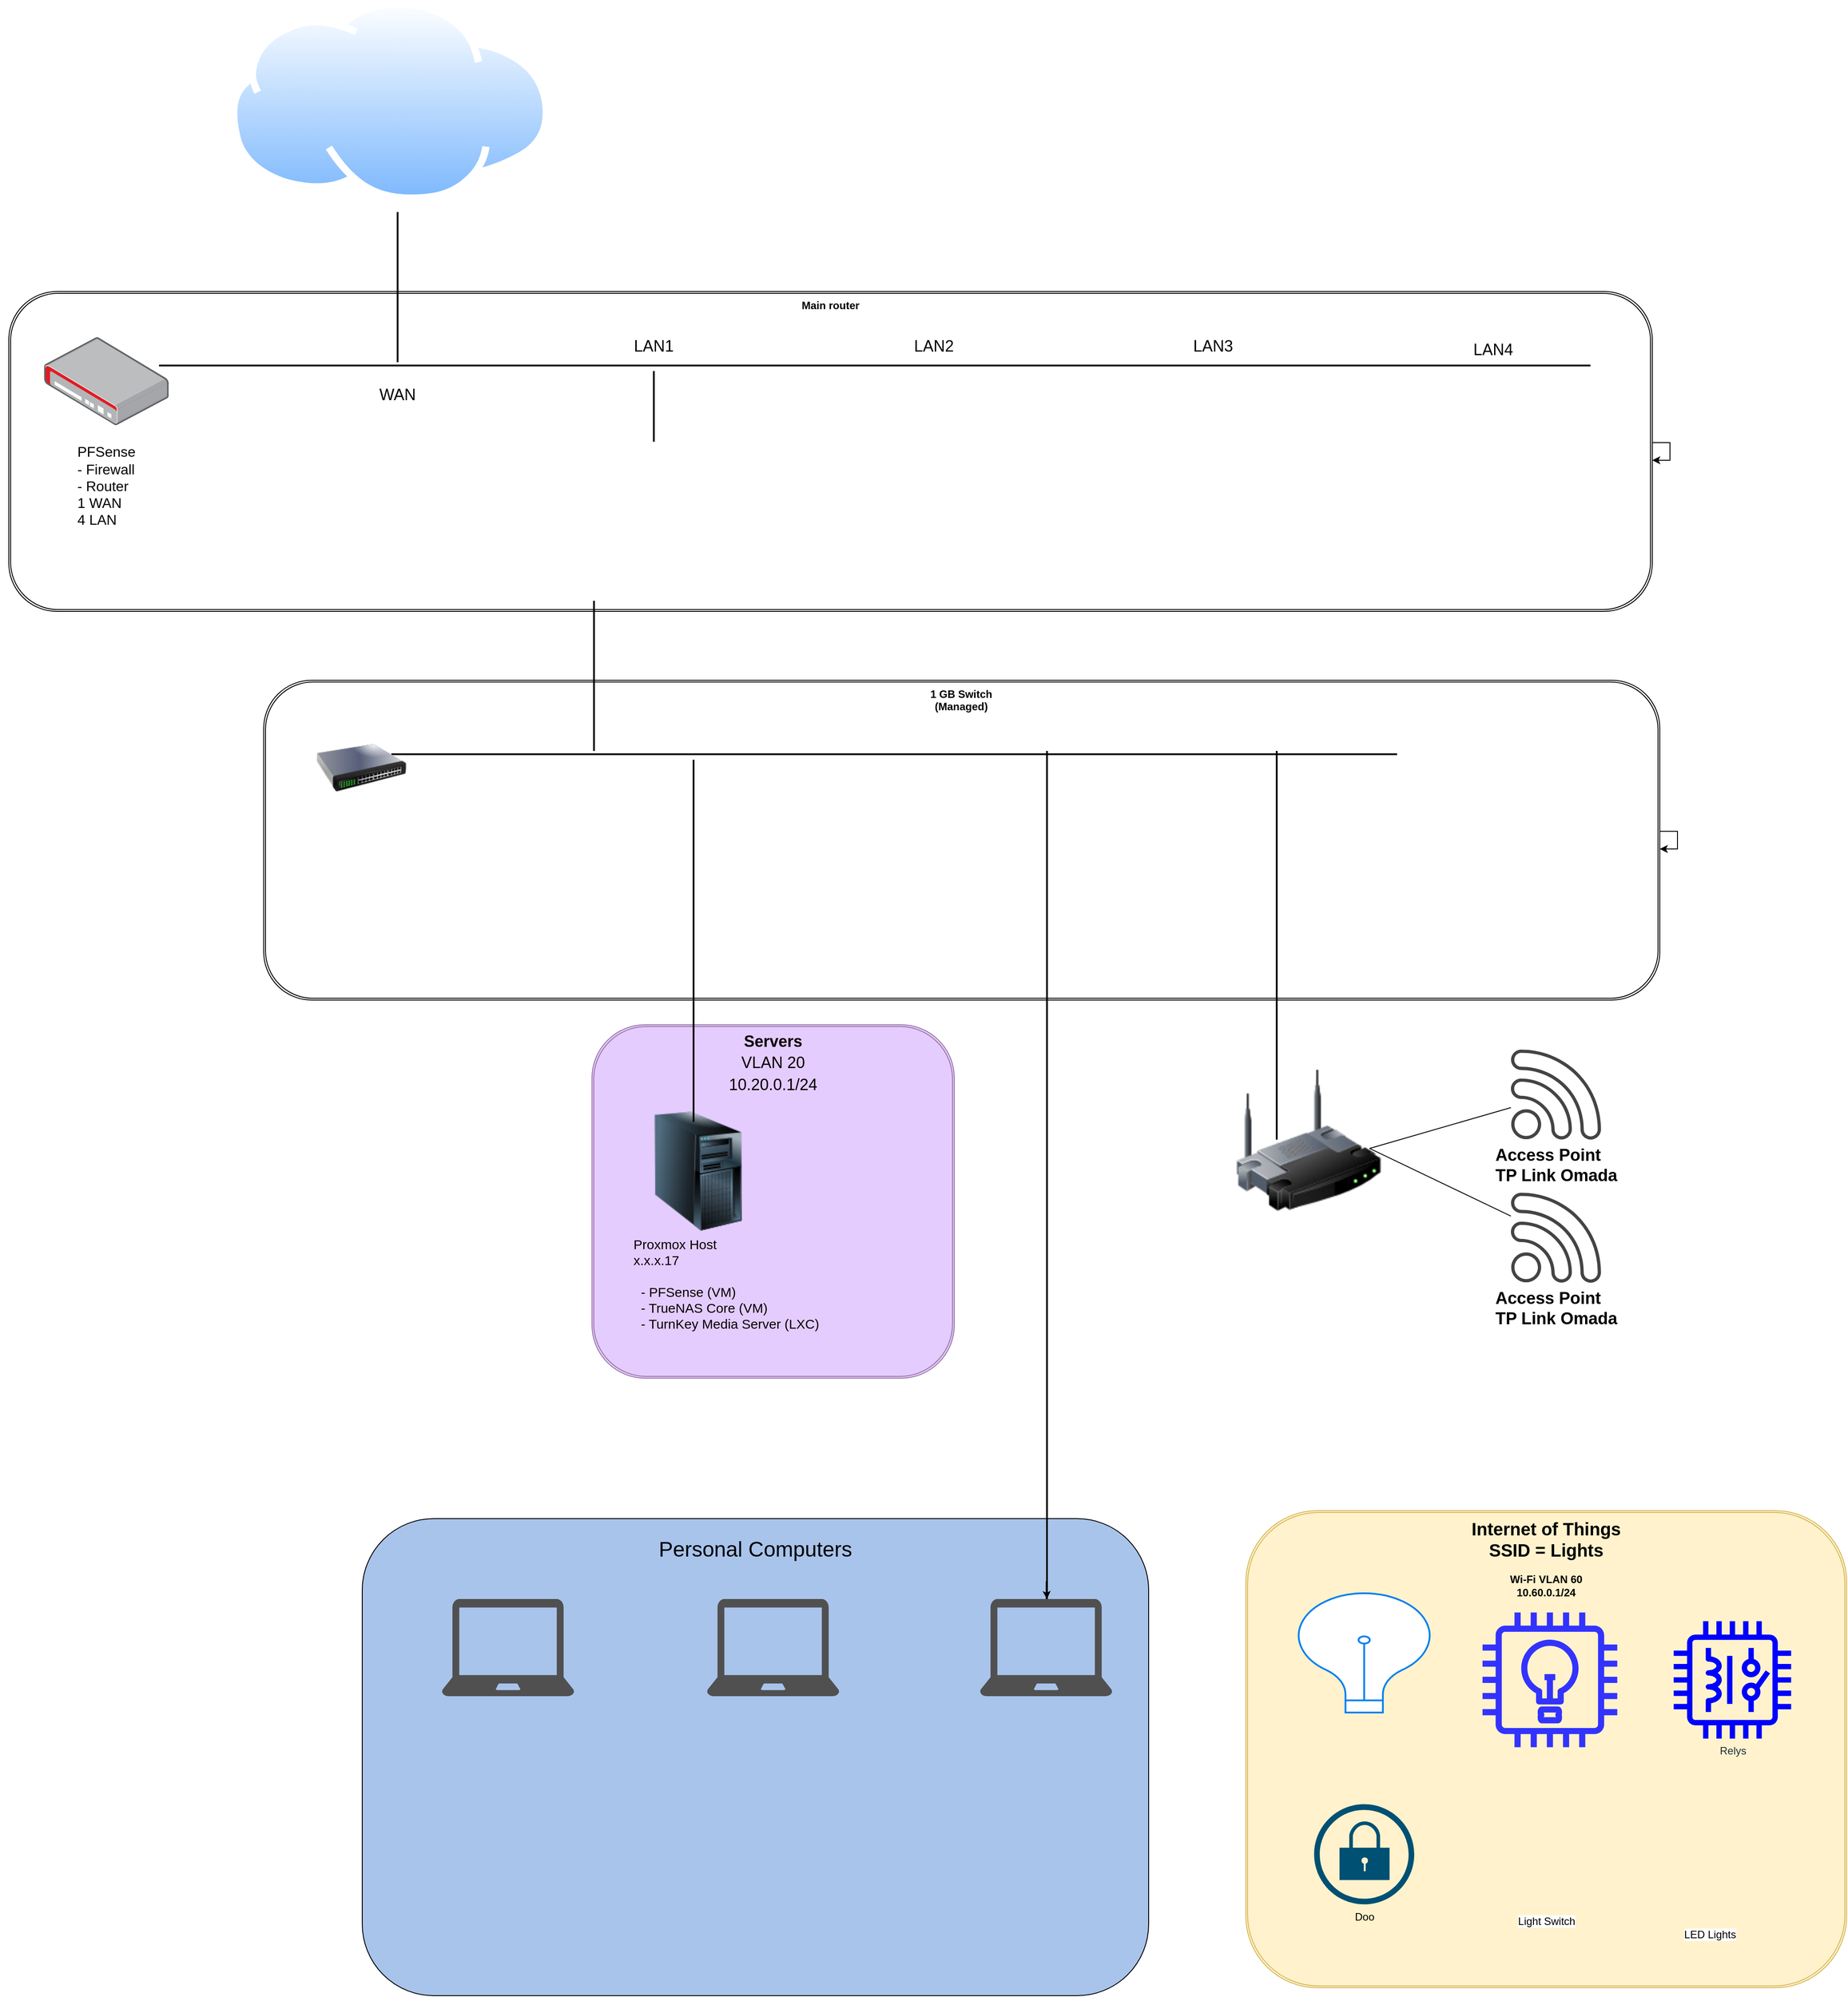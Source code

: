 <mxfile version="21.6.6" type="github">
  <diagram name="Page-1" id="CxP3ihrh33-720mjl4FX">
    <mxGraphModel dx="4788" dy="1534" grid="1" gridSize="10" guides="1" tooltips="1" connect="1" arrows="1" fold="1" page="1" pageScale="1" pageWidth="1200" pageHeight="1920" math="0" shadow="0">
      <root>
        <mxCell id="0" />
        <mxCell id="1" parent="0" />
        <mxCell id="f9S0Ih7G6LH_ITrqh4dT-89" value="" style="group" vertex="1" connectable="0" parent="1">
          <mxGeometry x="-1000" y="1739" width="890" height="540" as="geometry" />
        </mxCell>
        <mxCell id="f9S0Ih7G6LH_ITrqh4dT-81" value="&lt;br&gt;&lt;div&gt;&lt;font style=&quot;font-size: 24px;&quot;&gt;Personal Computers&lt;/font&gt;&lt;/div&gt;" style="rounded=1;whiteSpace=wrap;html=1;fillColor=#A9C4EB;labelPosition=center;verticalLabelPosition=middle;align=center;verticalAlign=top;" vertex="1" parent="f9S0Ih7G6LH_ITrqh4dT-89">
          <mxGeometry width="890" height="540" as="geometry" />
        </mxCell>
        <mxCell id="f9S0Ih7G6LH_ITrqh4dT-82" value="" style="sketch=0;pointerEvents=1;shadow=0;dashed=0;html=1;strokeColor=none;fillColor=#505050;labelPosition=center;verticalLabelPosition=bottom;verticalAlign=top;outlineConnect=0;align=center;shape=mxgraph.office.devices.laptop;" vertex="1" parent="f9S0Ih7G6LH_ITrqh4dT-89">
          <mxGeometry x="90" y="91" width="150" height="110" as="geometry" />
        </mxCell>
        <mxCell id="f9S0Ih7G6LH_ITrqh4dT-83" value="" style="sketch=0;pointerEvents=1;shadow=0;dashed=0;html=1;strokeColor=none;fillColor=#505050;labelPosition=center;verticalLabelPosition=bottom;verticalAlign=top;outlineConnect=0;align=center;shape=mxgraph.office.devices.laptop;" vertex="1" parent="f9S0Ih7G6LH_ITrqh4dT-89">
          <mxGeometry x="390" y="91" width="150" height="110" as="geometry" />
        </mxCell>
        <mxCell id="f9S0Ih7G6LH_ITrqh4dT-84" value="" style="sketch=0;pointerEvents=1;shadow=0;dashed=0;html=1;strokeColor=none;fillColor=#505050;labelPosition=center;verticalLabelPosition=bottom;verticalAlign=top;outlineConnect=0;align=center;shape=mxgraph.office.devices.laptop;" vertex="1" parent="f9S0Ih7G6LH_ITrqh4dT-89">
          <mxGeometry x="699" y="91" width="150" height="110" as="geometry" />
        </mxCell>
        <mxCell id="f9S0Ih7G6LH_ITrqh4dT-85" value="" style="shape=image;html=1;verticalAlign=top;verticalLabelPosition=bottom;labelBackgroundColor=#ffffff;imageAspect=0;aspect=fixed;image=https://cdn3.iconfinder.com/data/icons/flatforlinux/128/9-Mac%20Mini%20CD.png" vertex="1" parent="f9S0Ih7G6LH_ITrqh4dT-89">
          <mxGeometry x="230" y="271" width="128" height="128" as="geometry" />
        </mxCell>
        <mxCell id="f9S0Ih7G6LH_ITrqh4dT-86" value="" style="shape=image;html=1;verticalAlign=top;verticalLabelPosition=bottom;labelBackgroundColor=#ffffff;imageAspect=0;aspect=fixed;image=https://cdn1.iconfinder.com/data/icons/fruit-136/64/Fruit_iconfree_Filled_Outline_raspberry-healthy-organic-food-fruit_icon-128.png" vertex="1" parent="f9S0Ih7G6LH_ITrqh4dT-89">
          <mxGeometry x="540" y="271" width="128" height="128" as="geometry" />
        </mxCell>
        <mxCell id="Xmdy9W3AYmFhp-Yp_AOq-49" value="" style="group" parent="1" vertex="1" connectable="0">
          <mxGeometry x="-740" y="1180" width="410" height="400" as="geometry" />
        </mxCell>
        <mxCell id="Xmdy9W3AYmFhp-Yp_AOq-30" value="&lt;sup style=&quot;&quot;&gt;&lt;font style=&quot;font-size: 18px;&quot;&gt;&lt;b&gt;Servers&lt;/b&gt;&lt;br&gt;VLAN 20&lt;br&gt;10.20.0.1/24&lt;br&gt;&lt;/font&gt;&lt;/sup&gt;" style="shape=ext;double=1;rounded=1;whiteSpace=wrap;html=1;fillColor=#E5CCFF;strokeColor=#9673a6;verticalAlign=top;" parent="Xmdy9W3AYmFhp-Yp_AOq-49" vertex="1">
          <mxGeometry width="410" height="400" as="geometry" />
        </mxCell>
        <mxCell id="Xmdy9W3AYmFhp-Yp_AOq-46" value="" style="group" parent="Xmdy9W3AYmFhp-Yp_AOq-49" vertex="1" connectable="0">
          <mxGeometry x="45" y="98" width="150" height="135.1" as="geometry" />
        </mxCell>
        <mxCell id="Xmdy9W3AYmFhp-Yp_AOq-32" value="&lt;font style=&quot;font-size: 15px;&quot;&gt;&lt;font style=&quot;font-size: 15px;&quot;&gt;Proxmox Host&lt;br&gt;&lt;/font&gt;x.x.x.17&lt;br&gt;&lt;br&gt;&lt;/font&gt;&lt;div&gt;&lt;font style=&quot;font-size: 15px;&quot;&gt;&amp;nbsp; - PFSense (VM)&lt;br&gt;&lt;/font&gt;&lt;/div&gt;&lt;div&gt;&lt;font style=&quot;font-size: 15px;&quot;&gt;&amp;nbsp; - TrueNAS Core (VM)&lt;/font&gt;&lt;/div&gt;&lt;div&gt;&lt;font style=&quot;font-size: 15px;&quot;&gt;&amp;nbsp; - TurnKey Media Server (LXC)&lt;br&gt;&lt;/font&gt;&lt;/div&gt;" style="image;html=1;image=img/lib/clip_art/computers/Server_Tower_128x128.png;imageBackground=none;labelBackgroundColor=none;align=left;" parent="Xmdy9W3AYmFhp-Yp_AOq-46" vertex="1">
          <mxGeometry width="150" height="135.1" as="geometry" />
        </mxCell>
        <mxCell id="Xmdy9W3AYmFhp-Yp_AOq-45" value="" style="group" parent="Xmdy9W3AYmFhp-Yp_AOq-46" vertex="1" connectable="0">
          <mxGeometry x="30" y="20" width="42.94" height="94.94" as="geometry" />
        </mxCell>
        <mxCell id="Xmdy9W3AYmFhp-Yp_AOq-40" value="" style="shape=image;html=1;verticalAlign=top;verticalLabelPosition=bottom;labelBackgroundColor=#ffffff;imageAspect=0;aspect=fixed;image=https://cdn4.iconfinder.com/data/icons/computer-hardware/128/Harddrive_Vista.png" parent="Xmdy9W3AYmFhp-Yp_AOq-45" vertex="1">
          <mxGeometry width="40" height="40" as="geometry" />
        </mxCell>
        <mxCell id="Xmdy9W3AYmFhp-Yp_AOq-44" value="" style="shape=image;html=1;verticalAlign=top;verticalLabelPosition=bottom;labelBackgroundColor=#ffffff;imageAspect=0;aspect=fixed;image=https://cdn4.iconfinder.com/data/icons/computer-hardware/128/Harddrive_Vista.png" parent="Xmdy9W3AYmFhp-Yp_AOq-45" vertex="1">
          <mxGeometry y="52" width="42.94" height="42.94" as="geometry" />
        </mxCell>
        <mxCell id="Xmdy9W3AYmFhp-Yp_AOq-41" value="" style="shape=image;html=1;verticalAlign=top;verticalLabelPosition=bottom;labelBackgroundColor=#ffffff;imageAspect=0;aspect=fixed;image=https://cdn4.iconfinder.com/data/icons/computer-hardware/128/Harddrive_Vista.png" parent="Xmdy9W3AYmFhp-Yp_AOq-45" vertex="1">
          <mxGeometry y="26.06" width="42.94" height="42.94" as="geometry" />
        </mxCell>
        <mxCell id="Xmdy9W3AYmFhp-Yp_AOq-101" value="" style="aspect=fixed;perimeter=ellipsePerimeter;html=1;align=center;shadow=0;dashed=0;spacingTop=3;image;image=img/lib/active_directory/internet_cloud.svg;" parent="1" vertex="1">
          <mxGeometry x="-1150" y="20" width="362.71" height="228.5" as="geometry" />
        </mxCell>
        <mxCell id="Xmdy9W3AYmFhp-Yp_AOq-90" value="L" style="group" parent="1" vertex="1" connectable="0">
          <mxGeometry x="-1410" y="350" width="1860" height="362" as="geometry" />
        </mxCell>
        <mxCell id="Xmdy9W3AYmFhp-Yp_AOq-51" value="&lt;b&gt;Main router&lt;br&gt;&lt;/b&gt;" style="shape=ext;double=1;rounded=1;whiteSpace=wrap;html=1;verticalAlign=top;" parent="Xmdy9W3AYmFhp-Yp_AOq-90" vertex="1">
          <mxGeometry x="10" width="1860" height="362" as="geometry" />
        </mxCell>
        <mxCell id="Xmdy9W3AYmFhp-Yp_AOq-52" value="&lt;br&gt;&lt;div style=&quot;text-align: left; font-size: 16px;&quot;&gt;&lt;div style=&quot;text-align: left; font-size: 16px;&quot;&gt;&lt;font style=&quot;font-size: 16px;&quot;&gt;PFSense&lt;/font&gt;&lt;/div&gt;&lt;font style=&quot;font-size: 16px;&quot;&gt;&lt;/font&gt;&lt;/div&gt;&lt;div style=&quot;text-align: left; font-size: 16px;&quot;&gt;&lt;font style=&quot;font-size: 16px;&quot;&gt;- Firewall&lt;/font&gt;&lt;/div&gt;&lt;div style=&quot;text-align: left; font-size: 16px;&quot;&gt;&lt;font style=&quot;font-size: 16px;&quot;&gt;- Router&lt;/font&gt;&lt;/div&gt;&lt;div style=&quot;text-align: left; font-size: 16px;&quot;&gt;&lt;font style=&quot;font-size: 16px;&quot;&gt;1 WAN&lt;/font&gt;&lt;/div&gt;&lt;div style=&quot;text-align: left; font-size: 16px;&quot;&gt;&lt;font style=&quot;font-size: 16px;&quot;&gt;4 LAN&lt;br&gt;&lt;/font&gt;&lt;/div&gt;" style="points=[];aspect=fixed;html=1;align=center;shadow=0;dashed=0;image;image=img/lib/allied_telesis/security/Router_VPN.svg;" parent="Xmdy9W3AYmFhp-Yp_AOq-90" vertex="1">
          <mxGeometry x="50" y="51.429" width="140.91" height="100" as="geometry" />
        </mxCell>
        <mxCell id="Xmdy9W3AYmFhp-Yp_AOq-60" style="edgeStyle=orthogonalEdgeStyle;rounded=0;orthogonalLoop=1;jettySize=auto;html=1;" parent="Xmdy9W3AYmFhp-Yp_AOq-90" source="Xmdy9W3AYmFhp-Yp_AOq-51" target="Xmdy9W3AYmFhp-Yp_AOq-51" edge="1">
          <mxGeometry relative="1" as="geometry" />
        </mxCell>
        <mxCell id="Xmdy9W3AYmFhp-Yp_AOq-59" value="" style="line;strokeWidth=2;html=1;" parent="Xmdy9W3AYmFhp-Yp_AOq-90" vertex="1">
          <mxGeometry x="180" y="77.286" width="1620" height="12.929" as="geometry" />
        </mxCell>
        <mxCell id="Xmdy9W3AYmFhp-Yp_AOq-86" value="" style="line;strokeWidth=2;direction=south;html=1;" parent="Xmdy9W3AYmFhp-Yp_AOq-90" vertex="1">
          <mxGeometry x="640" y="90" width="200" height="80" as="geometry" />
        </mxCell>
        <mxCell id="f9S0Ih7G6LH_ITrqh4dT-20" value="" style="line;strokeWidth=2;direction=south;html=1;" vertex="1" parent="Xmdy9W3AYmFhp-Yp_AOq-90">
          <mxGeometry x="350" y="-90" width="200" height="170" as="geometry" />
        </mxCell>
        <mxCell id="f9S0Ih7G6LH_ITrqh4dT-21" value="&lt;font style=&quot;font-size: 18px;&quot;&gt;WAN&lt;/font&gt;" style="text;html=1;strokeColor=none;fillColor=none;align=center;verticalAlign=middle;whiteSpace=wrap;rounded=0;" vertex="1" parent="Xmdy9W3AYmFhp-Yp_AOq-90">
          <mxGeometry x="420" y="102" width="60" height="30" as="geometry" />
        </mxCell>
        <mxCell id="f9S0Ih7G6LH_ITrqh4dT-46" value="&lt;font style=&quot;font-size: 18px;&quot;&gt;LAN1&lt;/font&gt;" style="text;html=1;strokeColor=none;fillColor=none;align=center;verticalAlign=middle;whiteSpace=wrap;rounded=0;" vertex="1" parent="Xmdy9W3AYmFhp-Yp_AOq-90">
          <mxGeometry x="710" y="47.29" width="60" height="30" as="geometry" />
        </mxCell>
        <mxCell id="f9S0Ih7G6LH_ITrqh4dT-47" value="&lt;font style=&quot;font-size: 18px;&quot;&gt;LAN2&lt;/font&gt;" style="text;html=1;strokeColor=none;fillColor=none;align=center;verticalAlign=middle;whiteSpace=wrap;rounded=0;" vertex="1" parent="Xmdy9W3AYmFhp-Yp_AOq-90">
          <mxGeometry x="1027" y="47.29" width="60" height="30" as="geometry" />
        </mxCell>
        <mxCell id="f9S0Ih7G6LH_ITrqh4dT-49" value="&lt;font style=&quot;font-size: 18px;&quot;&gt;LAN3&lt;/font&gt;" style="text;html=1;strokeColor=none;fillColor=none;align=center;verticalAlign=middle;whiteSpace=wrap;rounded=0;" vertex="1" parent="Xmdy9W3AYmFhp-Yp_AOq-90">
          <mxGeometry x="1343" y="47.29" width="60" height="30" as="geometry" />
        </mxCell>
        <mxCell id="f9S0Ih7G6LH_ITrqh4dT-48" value="&lt;font style=&quot;font-size: 18px;&quot;&gt;LAN4&lt;/font&gt;" style="text;html=1;strokeColor=none;fillColor=none;align=center;verticalAlign=middle;whiteSpace=wrap;rounded=0;" vertex="1" parent="Xmdy9W3AYmFhp-Yp_AOq-90">
          <mxGeometry x="1660" y="51.43" width="60" height="30" as="geometry" />
        </mxCell>
        <mxCell id="f9S0Ih7G6LH_ITrqh4dT-66" value="" style="image;html=1;image=img/lib/clip_art/networking/Wireless_Router_128x128.png" vertex="1" parent="1">
          <mxGeometry x="-40" y="1231" width="222" height="160" as="geometry" />
        </mxCell>
        <mxCell id="f9S0Ih7G6LH_ITrqh4dT-78" value="" style="endArrow=none;html=1;rounded=0;" edge="1" parent="1" target="Xmdy9W3AYmFhp-Yp_AOq-91">
          <mxGeometry width="50" height="50" relative="1" as="geometry">
            <mxPoint x="140" y="1320" as="sourcePoint" />
            <mxPoint x="-380" y="1290" as="targetPoint" />
          </mxGeometry>
        </mxCell>
        <mxCell id="f9S0Ih7G6LH_ITrqh4dT-79" value="&lt;div style=&quot;text-align: left;&quot;&gt;&lt;b style=&quot;background-color: initial; font-size: 19px;&quot;&gt;Access Point&lt;/b&gt;&lt;/div&gt;&lt;b style=&quot;font-size: 19px;&quot;&gt;&lt;div style=&quot;text-align: left;&quot;&gt;&lt;b style=&quot;background-color: initial;&quot;&gt;TP Link Omada&lt;/b&gt;&lt;/div&gt;&lt;/b&gt;" style="sketch=0;pointerEvents=1;shadow=0;dashed=0;html=1;strokeColor=none;fillColor=#434445;aspect=fixed;labelPosition=center;verticalLabelPosition=bottom;verticalAlign=top;align=center;outlineConnect=0;shape=mxgraph.vvd.wi_fi;" vertex="1" parent="1">
          <mxGeometry x="300" y="1370" width="102" height="102" as="geometry" />
        </mxCell>
        <mxCell id="f9S0Ih7G6LH_ITrqh4dT-80" value="" style="endArrow=none;html=1;rounded=0;exitX=0.811;exitY=0.556;exitDx=0;exitDy=0;exitPerimeter=0;" edge="1" parent="1" source="f9S0Ih7G6LH_ITrqh4dT-66" target="f9S0Ih7G6LH_ITrqh4dT-79">
          <mxGeometry width="50" height="50" relative="1" as="geometry">
            <mxPoint x="-430" y="1340" as="sourcePoint" />
            <mxPoint x="-380" y="1290" as="targetPoint" />
          </mxGeometry>
        </mxCell>
        <mxCell id="f9S0Ih7G6LH_ITrqh4dT-53" value="L" style="group" vertex="1" connectable="0" parent="1">
          <mxGeometry x="-1120" y="790" width="1800" height="1480" as="geometry" />
        </mxCell>
        <mxCell id="f9S0Ih7G6LH_ITrqh4dT-54" value="&lt;div&gt;&lt;b&gt;1 GB Switch&lt;/b&gt;&lt;/div&gt;&lt;div&gt;&lt;b&gt;(Managed)&lt;br&gt;&lt;/b&gt;&lt;/div&gt;" style="shape=ext;double=1;rounded=1;whiteSpace=wrap;html=1;verticalAlign=top;" vertex="1" parent="f9S0Ih7G6LH_ITrqh4dT-53">
          <mxGeometry x="8.495" width="1580" height="362" as="geometry" />
        </mxCell>
        <mxCell id="f9S0Ih7G6LH_ITrqh4dT-56" style="edgeStyle=orthogonalEdgeStyle;rounded=0;orthogonalLoop=1;jettySize=auto;html=1;" edge="1" parent="f9S0Ih7G6LH_ITrqh4dT-53" source="f9S0Ih7G6LH_ITrqh4dT-54" target="f9S0Ih7G6LH_ITrqh4dT-54">
          <mxGeometry relative="1" as="geometry" />
        </mxCell>
        <mxCell id="f9S0Ih7G6LH_ITrqh4dT-57" value="" style="line;strokeWidth=2;html=1;" vertex="1" parent="f9S0Ih7G6LH_ITrqh4dT-53">
          <mxGeometry x="152.903" y="77.29" width="1138.28" height="12.93" as="geometry" />
        </mxCell>
        <mxCell id="f9S0Ih7G6LH_ITrqh4dT-58" value="" style="line;strokeWidth=2;direction=south;html=1;" vertex="1" parent="f9S0Ih7G6LH_ITrqh4dT-53">
          <mxGeometry x="410" y="90" width="169.89" height="410" as="geometry" />
        </mxCell>
        <mxCell id="f9S0Ih7G6LH_ITrqh4dT-59" value="" style="line;strokeWidth=2;direction=south;html=1;" vertex="1" parent="f9S0Ih7G6LH_ITrqh4dT-53">
          <mxGeometry x="297.312" y="-90" width="169.892" height="170" as="geometry" />
        </mxCell>
        <mxCell id="f9S0Ih7G6LH_ITrqh4dT-65" value="" style="image;html=1;image=img/lib/clip_art/networking/Switch_128x128.png" vertex="1" parent="f9S0Ih7G6LH_ITrqh4dT-53">
          <mxGeometry x="67.957" y="40" width="101.935" height="118.57" as="geometry" />
        </mxCell>
        <mxCell id="f9S0Ih7G6LH_ITrqh4dT-75" value="" style="line;strokeWidth=2;direction=south;html=1;" vertex="1" parent="f9S0Ih7G6LH_ITrqh4dT-53">
          <mxGeometry x="1070" y="80" width="169.89" height="440" as="geometry" />
        </mxCell>
        <mxCell id="Xmdy9W3AYmFhp-Yp_AOq-91" value="&lt;div style=&quot;text-align: left;&quot;&gt;&lt;b style=&quot;background-color: initial; font-size: 19px;&quot;&gt;Access Point&lt;/b&gt;&lt;/div&gt;&lt;b style=&quot;font-size: 19px;&quot;&gt;&lt;div style=&quot;text-align: left;&quot;&gt;&lt;b style=&quot;background-color: initial;&quot;&gt;TP Link Omada&lt;/b&gt;&lt;/div&gt;&lt;/b&gt;" style="sketch=0;pointerEvents=1;shadow=0;dashed=0;html=1;strokeColor=none;fillColor=#434445;aspect=fixed;labelPosition=center;verticalLabelPosition=bottom;verticalAlign=top;align=center;outlineConnect=0;shape=mxgraph.vvd.wi_fi;" parent="f9S0Ih7G6LH_ITrqh4dT-53" vertex="1">
          <mxGeometry x="1420" y="418" width="102" height="102" as="geometry" />
        </mxCell>
        <mxCell id="Xmdy9W3AYmFhp-Yp_AOq-124" value="" style="group" parent="f9S0Ih7G6LH_ITrqh4dT-53" vertex="1" connectable="0">
          <mxGeometry x="1120" y="940" width="680" height="540" as="geometry" />
        </mxCell>
        <mxCell id="Xmdy9W3AYmFhp-Yp_AOq-112" value="Relay" style="group" parent="Xmdy9W3AYmFhp-Yp_AOq-124" vertex="1" connectable="0">
          <mxGeometry width="680" height="540" as="geometry" />
        </mxCell>
        <mxCell id="Xmdy9W3AYmFhp-Yp_AOq-103" value="&lt;font style=&quot;font-size: 20px;&quot;&gt;&lt;b&gt;Internet of Things&lt;br&gt;&lt;/b&gt;&lt;/font&gt;&lt;div&gt;&lt;font style=&quot;font-size: 20px;&quot;&gt;&lt;b&gt;SSID = Lights&lt;/b&gt;&lt;/font&gt;&lt;/div&gt;&lt;br&gt;&lt;div&gt;&lt;b&gt;Wi-Fi VLAN 60&lt;/b&gt;&lt;/div&gt;&lt;div&gt;&lt;b&gt;10.60.0.1/24&lt;br&gt;&lt;/b&gt;&lt;/div&gt;" style="shape=ext;double=1;rounded=1;whiteSpace=wrap;html=1;verticalAlign=top;fillColor=#fff2cc;strokeColor=#d6b656;" parent="Xmdy9W3AYmFhp-Yp_AOq-112" vertex="1">
          <mxGeometry width="680" height="540" as="geometry" />
        </mxCell>
        <mxCell id="Xmdy9W3AYmFhp-Yp_AOq-106" value="Doo" style="sketch=0;points=[[0.5,0,0],[1,0.5,0],[0.5,1,0],[0,0.5,0],[0.145,0.145,0],[0.856,0.145,0],[0.855,0.856,0],[0.145,0.855,0]];verticalLabelPosition=bottom;html=1;verticalAlign=top;aspect=fixed;align=center;pointerEvents=1;shape=mxgraph.cisco19.lock;fillColor=#005073;strokeColor=none;" parent="Xmdy9W3AYmFhp-Yp_AOq-112" vertex="1">
          <mxGeometry x="77.273" y="332.308" width="113.333" height="113.333" as="geometry" />
        </mxCell>
        <mxCell id="Xmdy9W3AYmFhp-Yp_AOq-107" value="" style="html=1;verticalLabelPosition=bottom;align=center;labelBackgroundColor=#ffffff;verticalAlign=top;strokeWidth=2;strokeColor=#0080F0;shadow=0;dashed=0;shape=mxgraph.ios7.icons.lightbulb;" parent="Xmdy9W3AYmFhp-Yp_AOq-112" vertex="1">
          <mxGeometry x="53.576" y="93.462" width="160.727" height="135" as="geometry" />
        </mxCell>
        <mxCell id="Xmdy9W3AYmFhp-Yp_AOq-108" value="" style="sketch=0;outlineConnect=0;fontColor=#232F3E;gradientColor=none;fillColor=#3333FF;strokeColor=none;dashed=0;verticalLabelPosition=bottom;verticalAlign=top;align=center;html=1;fontSize=12;fontStyle=0;aspect=fixed;pointerEvents=1;shape=mxgraph.aws4.lightbulb;" parent="Xmdy9W3AYmFhp-Yp_AOq-112" vertex="1">
          <mxGeometry x="267.879" y="115.269" width="152.485" height="152.485" as="geometry" />
        </mxCell>
        <mxCell id="Xmdy9W3AYmFhp-Yp_AOq-109" value="Relys" style="sketch=0;outlineConnect=0;fontColor=#232F3E;gradientColor=none;fillColor=#0000FF;strokeColor=none;dashed=0;verticalLabelPosition=bottom;verticalAlign=top;align=center;html=1;fontSize=12;fontStyle=0;aspect=fixed;pointerEvents=1;shape=mxgraph.aws4.iot_thing_relay;" parent="Xmdy9W3AYmFhp-Yp_AOq-112" vertex="1">
          <mxGeometry x="484.242" y="125.135" width="132.909" height="132.909" as="geometry" />
        </mxCell>
        <mxCell id="Xmdy9W3AYmFhp-Yp_AOq-110" value="Light Switch" style="shape=image;html=1;verticalAlign=top;verticalLabelPosition=bottom;labelBackgroundColor=#ffffff;imageAspect=0;aspect=fixed;image=https://cdn0.iconfinder.com/data/icons/pursuit/24/lightswitch.png" parent="Xmdy9W3AYmFhp-Yp_AOq-112" vertex="1">
          <mxGeometry x="278.182" y="327.115" width="123.636" height="123.636" as="geometry" />
        </mxCell>
        <mxCell id="Xmdy9W3AYmFhp-Yp_AOq-111" value="LED Lights" style="shape=image;html=1;verticalAlign=top;verticalLabelPosition=bottom;labelBackgroundColor=#ffffff;imageAspect=0;aspect=fixed;image=https://cdn3.iconfinder.com/data/icons/energy-and-power-glyph-24-px/24/Lamp_electric_light_led_bulb_light_bulb_luminaire-128.png" parent="Xmdy9W3AYmFhp-Yp_AOq-112" vertex="1">
          <mxGeometry x="463.636" y="342.692" width="123.636" height="123.636" as="geometry" />
        </mxCell>
        <mxCell id="Xmdy9W3AYmFhp-Yp_AOq-118" value="" style="shape=image;html=1;verticalAlign=top;verticalLabelPosition=bottom;labelBackgroundColor=#ffffff;imageAspect=0;aspect=fixed;image=https://cdn2.iconfinder.com/data/icons/new-year-s-hand-drawn-basic/64/stage-128.png" parent="Xmdy9W3AYmFhp-Yp_AOq-124" vertex="1">
          <mxGeometry x="450" y="10" width="128" height="128" as="geometry" />
        </mxCell>
        <mxCell id="f9S0Ih7G6LH_ITrqh4dT-87" value="" style="line;strokeWidth=2;direction=south;html=1;" vertex="1" parent="f9S0Ih7G6LH_ITrqh4dT-53">
          <mxGeometry x="810" y="80" width="169.89" height="960" as="geometry" />
        </mxCell>
        <mxCell id="f9S0Ih7G6LH_ITrqh4dT-88" value="" style="edgeStyle=orthogonalEdgeStyle;rounded=0;orthogonalLoop=1;jettySize=auto;html=1;" edge="1" parent="1" source="f9S0Ih7G6LH_ITrqh4dT-84" target="f9S0Ih7G6LH_ITrqh4dT-87">
          <mxGeometry relative="1" as="geometry" />
        </mxCell>
      </root>
    </mxGraphModel>
  </diagram>
</mxfile>
